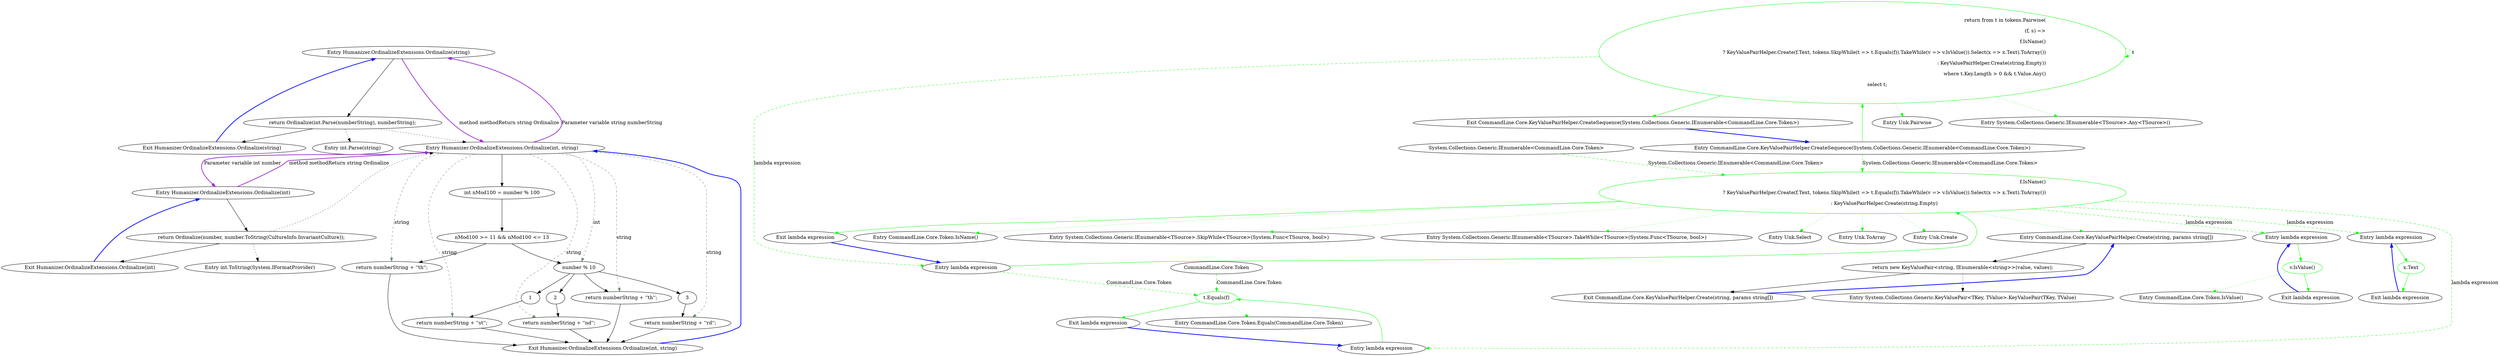 digraph  {
n0 [label="Entry Humanizer.OrdinalizeExtensions.Ordinalize(string)", span="15-15", cluster="Humanizer.OrdinalizeExtensions.Ordinalize(string)"];
n1 [label="return Ordinalize(int.Parse(numberString), numberString);", span="17-17", cluster="Humanizer.OrdinalizeExtensions.Ordinalize(string)"];
n2 [label="Exit Humanizer.OrdinalizeExtensions.Ordinalize(string)", span="15-15", cluster="Humanizer.OrdinalizeExtensions.Ordinalize(string)"];
n3 [label="Entry int.Parse(string)", span="0-0", cluster="int.Parse(string)"];
n4 [label="Entry Humanizer.OrdinalizeExtensions.Ordinalize(int, string)", span="30-30", cluster="Humanizer.OrdinalizeExtensions.Ordinalize(int, string)"];
n5 [label="Entry Humanizer.OrdinalizeExtensions.Ordinalize(int)", span="25-25", cluster="Humanizer.OrdinalizeExtensions.Ordinalize(int)"];
n6 [label="return Ordinalize(number, number.ToString(CultureInfo.InvariantCulture));", span="27-27", cluster="Humanizer.OrdinalizeExtensions.Ordinalize(int)"];
n7 [label="Exit Humanizer.OrdinalizeExtensions.Ordinalize(int)", span="25-25", cluster="Humanizer.OrdinalizeExtensions.Ordinalize(int)"];
n8 [label="Entry int.ToString(System.IFormatProvider)", span="0-0", cluster="int.ToString(System.IFormatProvider)"];
n9 [label="int nMod100 = number % 100", span="32-32", cluster="Humanizer.OrdinalizeExtensions.Ordinalize(int, string)"];
n11 [label="return numberString + ''th'';", span="36-36", cluster="Humanizer.OrdinalizeExtensions.Ordinalize(int, string)"];
n12 [label="number % 10", span="39-39", cluster="Humanizer.OrdinalizeExtensions.Ordinalize(int, string)"];
n14 [label="return numberString + ''st'';", span="42-42", cluster="Humanizer.OrdinalizeExtensions.Ordinalize(int, string)"];
n16 [label="return numberString + ''nd'';", span="44-44", cluster="Humanizer.OrdinalizeExtensions.Ordinalize(int, string)"];
n18 [label="return numberString + ''rd'';", span="46-46", cluster="Humanizer.OrdinalizeExtensions.Ordinalize(int, string)"];
n19 [label="return numberString + ''th'';", span="48-48", cluster="Humanizer.OrdinalizeExtensions.Ordinalize(int, string)"];
n10 [label="nMod100 >= 11 && nMod100 <= 13", span="34-34", cluster="Humanizer.OrdinalizeExtensions.Ordinalize(int, string)"];
n13 [label=1, span="41-41", cluster="Humanizer.OrdinalizeExtensions.Ordinalize(int, string)"];
n15 [label=2, span="43-43", cluster="Humanizer.OrdinalizeExtensions.Ordinalize(int, string)"];
n17 [label=3, span="45-45", cluster="Humanizer.OrdinalizeExtensions.Ordinalize(int, string)"];
n20 [label="Exit Humanizer.OrdinalizeExtensions.Ordinalize(int, string)", span="30-30", cluster="Humanizer.OrdinalizeExtensions.Ordinalize(int, string)"];
d5 [label="return from t in tokens.Pairwise(\r\n                (f, s) =>\r\n                        f.IsName()\r\n                            ? KeyValuePairHelper.Create(f.Text, tokens.SkipWhile(t => t.Equals(f)).TakeWhile(v => v.IsValue()).Select(x => x.Text).ToArray())\r\n                            : KeyValuePairHelper.Create(string.Empty))\r\n                   where t.Key.Length > 0 && t.Value.Any()\r\n                   select t;", span="18-24", cluster="CommandLine.Core.KeyValuePairHelper.CreateSequence(System.Collections.Generic.IEnumerable<CommandLine.Core.Token>)", color=green, community=0];
d4 [label="Entry CommandLine.Core.KeyValuePairHelper.CreateSequence(System.Collections.Generic.IEnumerable<CommandLine.Core.Token>)", span="15-15", cluster="CommandLine.Core.KeyValuePairHelper.CreateSequence(System.Collections.Generic.IEnumerable<CommandLine.Core.Token>)"];
d6 [label="Exit CommandLine.Core.KeyValuePairHelper.CreateSequence(System.Collections.Generic.IEnumerable<CommandLine.Core.Token>)", span="15-15", cluster="CommandLine.Core.KeyValuePairHelper.CreateSequence(System.Collections.Generic.IEnumerable<CommandLine.Core.Token>)"];
d7 [label="Entry Unk.Pairwise", span="", cluster="Unk.Pairwise"];
d8 [label="Entry System.Collections.Generic.IEnumerable<TSource>.Any<TSource>()", span="0-0", cluster="System.Collections.Generic.IEnumerable<TSource>.Any<TSource>()"];
d9 [label="Entry lambda expression", span="19-22", cluster="lambda expression"];
d10 [label="f.IsName()\r\n                            ? KeyValuePairHelper.Create(f.Text, tokens.SkipWhile(t => t.Equals(f)).TakeWhile(v => v.IsValue()).Select(x => x.Text).ToArray())\r\n                            : KeyValuePairHelper.Create(string.Empty)", span="20-22", cluster="lambda expression", color=green, community=0];
d29 [label="System.Collections.Generic.IEnumerable<CommandLine.Core.Token>", span=""];
d11 [label="Exit lambda expression", span="19-22", cluster="lambda expression"];
d12 [label="Entry CommandLine.Core.Token.IsName()", span="72-72", cluster="CommandLine.Core.Token.IsName()"];
d13 [label="Entry System.Collections.Generic.IEnumerable<TSource>.SkipWhile<TSource>(System.Func<TSource, bool>)", span="0-0", cluster="System.Collections.Generic.IEnumerable<TSource>.SkipWhile<TSource>(System.Func<TSource, bool>)"];
d14 [label="Entry System.Collections.Generic.IEnumerable<TSource>.TakeWhile<TSource>(System.Func<TSource, bool>)", span="0-0", cluster="System.Collections.Generic.IEnumerable<TSource>.TakeWhile<TSource>(System.Func<TSource, bool>)"];
d15 [label="Entry Unk.Select", span="", cluster="Unk.Select"];
d16 [label="Entry Unk.ToArray", span="", cluster="Unk.ToArray"];
d17 [label="Entry Unk.Create", span="", cluster="Unk.Create"];
d0 [label="Entry CommandLine.Core.KeyValuePairHelper.Create(string, params string[])", span="10-10", cluster="CommandLine.Core.KeyValuePairHelper.Create(string, params string[])"];
d18 [label="Entry lambda expression", span="21-21", cluster="lambda expression"];
d22 [label="Entry lambda expression", span="21-21", cluster="lambda expression"];
d26 [label="Entry lambda expression", span="21-21", cluster="lambda expression"];
d19 [label="t.Equals(f)", span="21-21", cluster="lambda expression", color=green, community=0];
d30 [label="CommandLine.Core.Token", span=""];
d20 [label="Exit lambda expression", span="21-21", cluster="lambda expression"];
d21 [label="Entry CommandLine.Core.Token.Equals(CommandLine.Core.Token)", span="59-59", cluster="CommandLine.Core.Token.Equals(CommandLine.Core.Token)"];
d23 [label="v.IsValue()", span="21-21", cluster="lambda expression", color=green, community=0];
d24 [label="Exit lambda expression", span="21-21", cluster="lambda expression"];
d25 [label="Entry CommandLine.Core.Token.IsValue()", span="77-77", cluster="CommandLine.Core.Token.IsValue()"];
d27 [label="x.Text", span="21-21", cluster="lambda expression", color=green, community=0];
d28 [label="Exit lambda expression", span="21-21", cluster="lambda expression"];
d2 [label="Exit CommandLine.Core.KeyValuePairHelper.Create(string, params string[])", span="10-10", cluster="CommandLine.Core.KeyValuePairHelper.Create(string, params string[])"];
d1 [label="return new KeyValuePair<string, IEnumerable<string>>(value, values);", span="12-12", cluster="CommandLine.Core.KeyValuePairHelper.Create(string, params string[])"];
d3 [label="Entry System.Collections.Generic.KeyValuePair<TKey, TValue>.KeyValuePair(TKey, TValue)", span="0-0", cluster="System.Collections.Generic.KeyValuePair<TKey, TValue>.KeyValuePair(TKey, TValue)"];
n0 -> n1  [key=0, style=solid];
n0 -> n4  [key=3, color=darkorchid, style=bold, label="method methodReturn string Ordinalize"];
n1 -> n2  [key=0, style=solid];
n1 -> n3  [key=2, style=dotted];
n1 -> n4  [key=2, style=dotted];
n2 -> n0  [key=0, style=bold, color=blue];
n4 -> n9  [key=0, style=solid];
n4 -> n11  [key=1, style=dashed, color=darkseagreen4, label=string];
n4 -> n12  [key=1, style=dashed, color=darkseagreen4, label=int];
n4 -> n14  [key=1, style=dashed, color=darkseagreen4, label=string];
n4 -> n16  [key=1, style=dashed, color=darkseagreen4, label=string];
n4 -> n18  [key=1, style=dashed, color=darkseagreen4, label=string];
n4 -> n19  [key=1, style=dashed, color=darkseagreen4, label=string];
n4 -> n0  [key=3, color=darkorchid, style=bold, label="Parameter variable string numberString"];
n4 -> n5  [key=3, color=darkorchid, style=bold, label="Parameter variable int number"];
n5 -> n6  [key=0, style=solid];
n5 -> n4  [key=3, color=darkorchid, style=bold, label="method methodReturn string Ordinalize"];
n6 -> n7  [key=0, style=solid];
n6 -> n8  [key=2, style=dotted];
n6 -> n4  [key=2, style=dotted];
n7 -> n5  [key=0, style=bold, color=blue];
n9 -> n10  [key=0, style=solid];
n11 -> n20  [key=0, style=solid];
n12 -> n13  [key=0, style=solid];
n12 -> n15  [key=0, style=solid];
n12 -> n17  [key=0, style=solid];
n12 -> n19  [key=0, style=solid];
n14 -> n20  [key=0, style=solid];
n16 -> n20  [key=0, style=solid];
n18 -> n20  [key=0, style=solid];
n19 -> n20  [key=0, style=solid];
n10 -> n11  [key=0, style=solid];
n10 -> n12  [key=0, style=solid];
n13 -> n14  [key=0, style=solid];
n15 -> n16  [key=0, style=solid];
n17 -> n18  [key=0, style=solid];
n20 -> n4  [key=0, style=bold, color=blue];
d5 -> d5  [key=1, style=dashed, color=green, label=t];
d5 -> d6  [key=0, style=solid, color=green];
d5 -> d7  [key=2, style=dotted, color=green];
d5 -> d8  [key=2, style=dotted, color=green];
d5 -> d9  [key=1, style=dashed, color=green, label="lambda expression"];
d4 -> d5  [key=0, style=solid, color=green];
d4 -> d10  [key=1, style=dashed, color=green, label="System.Collections.Generic.IEnumerable<CommandLine.Core.Token>"];
d6 -> d4  [key=0, style=bold, color=blue];
d9 -> d10  [key=0, style=solid, color=green];
d9 -> d19  [key=1, style=dashed, color=green, label="CommandLine.Core.Token"];
d10 -> d11  [key=0, style=solid, color=green];
d10 -> d12  [key=2, style=dotted, color=green];
d10 -> d13  [key=2, style=dotted, color=green];
d10 -> d14  [key=2, style=dotted, color=green];
d10 -> d15  [key=2, style=dotted, color=green];
d10 -> d16  [key=2, style=dotted, color=green];
d10 -> d17  [key=2, style=dotted, color=green];
d10 -> d0  [key=2, style=dotted, color=green];
d10 -> d18  [key=1, style=dashed, color=green, label="lambda expression"];
d10 -> d22  [key=1, style=dashed, color=green, label="lambda expression"];
d10 -> d26  [key=1, style=dashed, color=green, label="lambda expression"];
d29 -> d10  [key=1, style=dashed, color=green, label="System.Collections.Generic.IEnumerable<CommandLine.Core.Token>"];
d11 -> d9  [key=0, style=bold, color=blue];
d0 -> d1  [key=0, style=solid];
d18 -> d19  [key=0, style=solid, color=green];
d22 -> d23  [key=0, style=solid, color=green];
d26 -> d27  [key=0, style=solid, color=green];
d19 -> d20  [key=0, style=solid, color=green];
d19 -> d21  [key=2, style=dotted, color=green];
d30 -> d19  [key=1, style=dashed, color=green, label="CommandLine.Core.Token"];
d20 -> d18  [key=0, style=bold, color=blue];
d23 -> d24  [key=0, style=solid, color=green];
d23 -> d25  [key=2, style=dotted, color=green];
d24 -> d22  [key=0, style=bold, color=blue];
d27 -> d28  [key=0, style=solid, color=green];
d28 -> d26  [key=0, style=bold, color=blue];
d2 -> d0  [key=0, style=bold, color=blue];
d1 -> d2  [key=0, style=solid];
d1 -> d3  [key=2, style=dotted];
}
